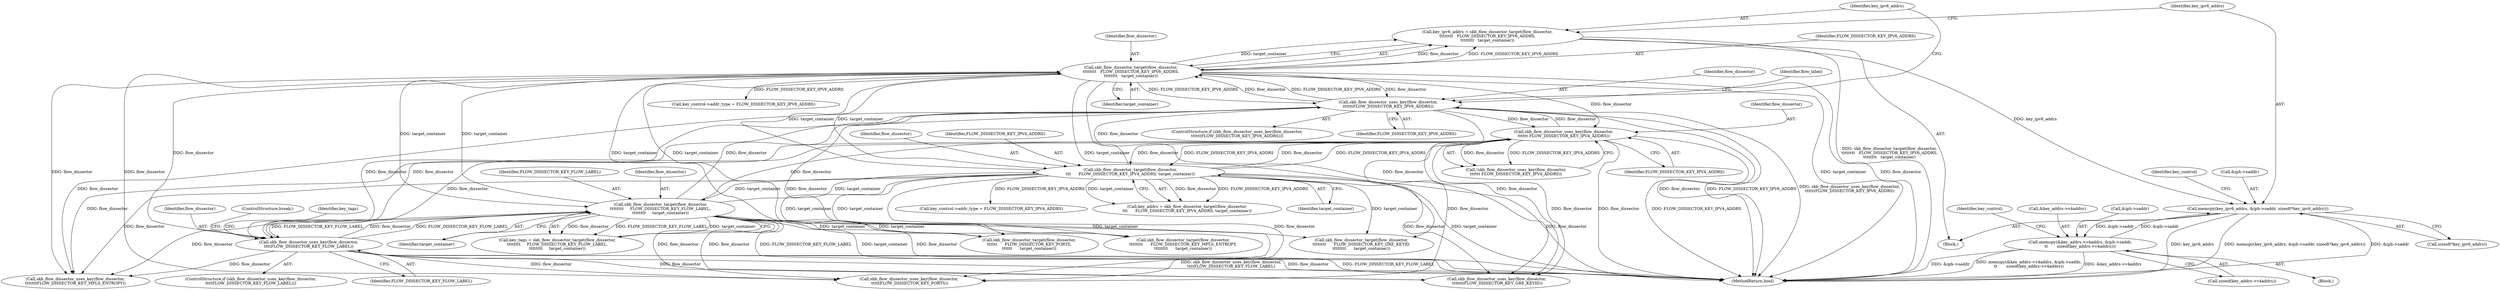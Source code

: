 digraph "0_linux_a6e544b0a88b53114bfa5a57e21b7be7a8dfc9d0@API" {
"1000306" [label="(Call,memcpy(key_ipv6_addrs, &iph->saddr, sizeof(*key_ipv6_addrs)))"];
"1000300" [label="(Call,key_ipv6_addrs = skb_flow_dissector_target(flow_dissector,\n\t\t\t\t\t\t\t\t   FLOW_DISSECTOR_KEY_IPV6_ADDRS,\n\t\t\t\t\t\t\t\t   target_container))"];
"1000302" [label="(Call,skb_flow_dissector_target(flow_dissector,\n\t\t\t\t\t\t\t\t   FLOW_DISSECTOR_KEY_IPV6_ADDRS,\n\t\t\t\t\t\t\t\t   target_container))"];
"1000295" [label="(Call,skb_flow_dissector_uses_key(flow_dissector,\n\t\t\t\t\t\tFLOW_DISSECTOR_KEY_IPV6_ADDRS))"];
"1000236" [label="(Call,skb_flow_dissector_uses_key(flow_dissector,\n\t\t\t\t\t\t FLOW_DISSECTOR_KEY_IPV4_ADDRS))"];
"1000328" [label="(Call,skb_flow_dissector_uses_key(flow_dissector,\n\t\t\t\tFLOW_DISSECTOR_KEY_FLOW_LABEL))"];
"1000334" [label="(Call,skb_flow_dissector_target(flow_dissector,\n\t\t\t\t\t\t\t\t     FLOW_DISSECTOR_KEY_FLOW_LABEL,\n\t\t\t\t\t\t\t\t     target_container))"];
"1000242" [label="(Call,skb_flow_dissector_target(flow_dissector,\n\t\t\t      FLOW_DISSECTOR_KEY_IPV4_ADDRS, target_container))"];
"1000246" [label="(Call,memcpy(&key_addrs->v4addrs, &iph->saddr,\n\t\t       sizeof(key_addrs->v4addrs)))"];
"1000306" [label="(Call,memcpy(key_ipv6_addrs, &iph->saddr, sizeof(*key_ipv6_addrs)))"];
"1000251" [label="(Call,&iph->saddr)"];
"1000300" [label="(Call,key_ipv6_addrs = skb_flow_dissector_target(flow_dissector,\n\t\t\t\t\t\t\t\t   FLOW_DISSECTOR_KEY_IPV6_ADDRS,\n\t\t\t\t\t\t\t\t   target_container))"];
"1000246" [label="(Call,memcpy(&key_addrs->v4addrs, &iph->saddr,\n\t\t       sizeof(key_addrs->v4addrs)))"];
"1000240" [label="(Call,key_addrs = skb_flow_dissector_target(flow_dissector,\n\t\t\t      FLOW_DISSECTOR_KEY_IPV4_ADDRS, target_container))"];
"1000739" [label="(Call,skb_flow_dissector_target(flow_dissector,\n\t\t\t\t\t\t      FLOW_DISSECTOR_KEY_PORTS,\n\t\t\t\t\t\t      target_container))"];
"1000295" [label="(Call,skb_flow_dissector_uses_key(flow_dissector,\n\t\t\t\t\t\tFLOW_DISSECTOR_KEY_IPV6_ADDRS))"];
"1000608" [label="(Call,skb_flow_dissector_uses_key(flow_dissector,\n \t\t\t\t\t\t\tFLOW_DISSECTOR_KEY_GRE_KEYID))"];
"1000261" [label="(Identifier,key_control)"];
"1000302" [label="(Call,skb_flow_dissector_target(flow_dissector,\n\t\t\t\t\t\t\t\t   FLOW_DISSECTOR_KEY_IPV6_ADDRS,\n\t\t\t\t\t\t\t\t   target_container))"];
"1000245" [label="(Identifier,target_container)"];
"1000243" [label="(Identifier,flow_dissector)"];
"1000191" [label="(Block,)"];
"1000294" [label="(ControlStructure,if (skb_flow_dissector_uses_key(flow_dissector,\n\t\t\t\t\t\tFLOW_DISSECTOR_KEY_IPV6_ADDRS)))"];
"1000315" [label="(Call,key_control->addr_type = FLOW_DISSECTOR_KEY_IPV6_ADDRS)"];
"1000317" [label="(Identifier,key_control)"];
"1000303" [label="(Identifier,flow_dissector)"];
"1000777" [label="(MethodReturn,bool)"];
"1000328" [label="(Call,skb_flow_dissector_uses_key(flow_dissector,\n\t\t\t\tFLOW_DISSECTOR_KEY_FLOW_LABEL))"];
"1000500" [label="(Call,skb_flow_dissector_uses_key(flow_dissector,\n\t\t\t\t\t\t\tFLOW_DISSECTOR_KEY_MPLS_ENTROPY))"];
"1000297" [label="(Identifier,FLOW_DISSECTOR_KEY_IPV6_ADDRS)"];
"1000247" [label="(Call,&key_addrs->v4addrs)"];
"1000506" [label="(Call,skb_flow_dissector_target(flow_dissector,\n\t\t\t\t\t\t\t\t      FLOW_DISSECTOR_KEY_MPLS_ENTROPY,\n\t\t\t\t\t\t\t\t      target_container))"];
"1000334" [label="(Call,skb_flow_dissector_target(flow_dissector,\n\t\t\t\t\t\t\t\t     FLOW_DISSECTOR_KEY_FLOW_LABEL,\n\t\t\t\t\t\t\t\t     target_container))"];
"1000296" [label="(Identifier,flow_dissector)"];
"1000236" [label="(Call,skb_flow_dissector_uses_key(flow_dissector,\n\t\t\t\t\t\t FLOW_DISSECTOR_KEY_IPV4_ADDRS))"];
"1000242" [label="(Call,skb_flow_dissector_target(flow_dissector,\n\t\t\t      FLOW_DISSECTOR_KEY_IPV4_ADDRS, target_container))"];
"1000330" [label="(Identifier,FLOW_DISSECTOR_KEY_FLOW_LABEL)"];
"1000329" [label="(Identifier,flow_dissector)"];
"1000304" [label="(Identifier,FLOW_DISSECTOR_KEY_IPV6_ADDRS)"];
"1000312" [label="(Call,sizeof(*key_ipv6_addrs))"];
"1000614" [label="(Call,skb_flow_dissector_target(flow_dissector,\n\t\t\t\t\t\t\t\t      FLOW_DISSECTOR_KEY_GRE_KEYID,\n\t\t\t\t\t\t\t\t      target_container))"];
"1000305" [label="(Identifier,target_container)"];
"1000307" [label="(Identifier,key_ipv6_addrs)"];
"1000344" [label="(ControlStructure,break;)"];
"1000301" [label="(Identifier,key_ipv6_addrs)"];
"1000733" [label="(Call,skb_flow_dissector_uses_key(flow_dissector,\n \t\t\t\t\tFLOW_DISSECTOR_KEY_PORTS))"];
"1000238" [label="(Identifier,FLOW_DISSECTOR_KEY_IPV4_ADDRS)"];
"1000327" [label="(ControlStructure,if (skb_flow_dissector_uses_key(flow_dissector,\n\t\t\t\tFLOW_DISSECTOR_KEY_FLOW_LABEL)))"];
"1000308" [label="(Call,&iph->saddr)"];
"1000337" [label="(Identifier,target_container)"];
"1000335" [label="(Identifier,flow_dissector)"];
"1000259" [label="(Call,key_control->addr_type = FLOW_DISSECTOR_KEY_IPV4_ADDRS)"];
"1000321" [label="(Identifier,flow_label)"];
"1000336" [label="(Identifier,FLOW_DISSECTOR_KEY_FLOW_LABEL)"];
"1000235" [label="(Call,!skb_flow_dissector_uses_key(flow_dissector,\n\t\t\t\t\t\t FLOW_DISSECTOR_KEY_IPV4_ADDRS))"];
"1000332" [label="(Call,key_tags = skb_flow_dissector_target(flow_dissector,\n\t\t\t\t\t\t\t\t     FLOW_DISSECTOR_KEY_FLOW_LABEL,\n\t\t\t\t\t\t\t\t     target_container))"];
"1000237" [label="(Identifier,flow_dissector)"];
"1000244" [label="(Identifier,FLOW_DISSECTOR_KEY_IPV4_ADDRS)"];
"1000306" [label="(Call,memcpy(key_ipv6_addrs, &iph->saddr, sizeof(*key_ipv6_addrs)))"];
"1000298" [label="(Block,)"];
"1000333" [label="(Identifier,key_tags)"];
"1000255" [label="(Call,sizeof(key_addrs->v4addrs))"];
"1000306" -> "1000298"  [label="AST: "];
"1000306" -> "1000312"  [label="CFG: "];
"1000307" -> "1000306"  [label="AST: "];
"1000308" -> "1000306"  [label="AST: "];
"1000312" -> "1000306"  [label="AST: "];
"1000317" -> "1000306"  [label="CFG: "];
"1000306" -> "1000777"  [label="DDG: key_ipv6_addrs"];
"1000306" -> "1000777"  [label="DDG: memcpy(key_ipv6_addrs, &iph->saddr, sizeof(*key_ipv6_addrs))"];
"1000306" -> "1000777"  [label="DDG: &iph->saddr"];
"1000306" -> "1000246"  [label="DDG: &iph->saddr"];
"1000300" -> "1000306"  [label="DDG: key_ipv6_addrs"];
"1000246" -> "1000306"  [label="DDG: &iph->saddr"];
"1000300" -> "1000298"  [label="AST: "];
"1000300" -> "1000302"  [label="CFG: "];
"1000301" -> "1000300"  [label="AST: "];
"1000302" -> "1000300"  [label="AST: "];
"1000307" -> "1000300"  [label="CFG: "];
"1000300" -> "1000777"  [label="DDG: skb_flow_dissector_target(flow_dissector,\n\t\t\t\t\t\t\t\t   FLOW_DISSECTOR_KEY_IPV6_ADDRS,\n\t\t\t\t\t\t\t\t   target_container)"];
"1000302" -> "1000300"  [label="DDG: flow_dissector"];
"1000302" -> "1000300"  [label="DDG: FLOW_DISSECTOR_KEY_IPV6_ADDRS"];
"1000302" -> "1000300"  [label="DDG: target_container"];
"1000302" -> "1000305"  [label="CFG: "];
"1000303" -> "1000302"  [label="AST: "];
"1000304" -> "1000302"  [label="AST: "];
"1000305" -> "1000302"  [label="AST: "];
"1000302" -> "1000777"  [label="DDG: flow_dissector"];
"1000302" -> "1000777"  [label="DDG: target_container"];
"1000302" -> "1000236"  [label="DDG: flow_dissector"];
"1000302" -> "1000242"  [label="DDG: target_container"];
"1000302" -> "1000295"  [label="DDG: flow_dissector"];
"1000302" -> "1000295"  [label="DDG: FLOW_DISSECTOR_KEY_IPV6_ADDRS"];
"1000295" -> "1000302"  [label="DDG: flow_dissector"];
"1000295" -> "1000302"  [label="DDG: FLOW_DISSECTOR_KEY_IPV6_ADDRS"];
"1000242" -> "1000302"  [label="DDG: target_container"];
"1000334" -> "1000302"  [label="DDG: target_container"];
"1000302" -> "1000315"  [label="DDG: FLOW_DISSECTOR_KEY_IPV6_ADDRS"];
"1000302" -> "1000328"  [label="DDG: flow_dissector"];
"1000302" -> "1000334"  [label="DDG: target_container"];
"1000302" -> "1000500"  [label="DDG: flow_dissector"];
"1000302" -> "1000506"  [label="DDG: target_container"];
"1000302" -> "1000608"  [label="DDG: flow_dissector"];
"1000302" -> "1000614"  [label="DDG: target_container"];
"1000302" -> "1000733"  [label="DDG: flow_dissector"];
"1000302" -> "1000739"  [label="DDG: target_container"];
"1000295" -> "1000294"  [label="AST: "];
"1000295" -> "1000297"  [label="CFG: "];
"1000296" -> "1000295"  [label="AST: "];
"1000297" -> "1000295"  [label="AST: "];
"1000301" -> "1000295"  [label="CFG: "];
"1000321" -> "1000295"  [label="CFG: "];
"1000295" -> "1000777"  [label="DDG: flow_dissector"];
"1000295" -> "1000777"  [label="DDG: FLOW_DISSECTOR_KEY_IPV6_ADDRS"];
"1000295" -> "1000777"  [label="DDG: skb_flow_dissector_uses_key(flow_dissector,\n\t\t\t\t\t\tFLOW_DISSECTOR_KEY_IPV6_ADDRS)"];
"1000295" -> "1000236"  [label="DDG: flow_dissector"];
"1000236" -> "1000295"  [label="DDG: flow_dissector"];
"1000328" -> "1000295"  [label="DDG: flow_dissector"];
"1000334" -> "1000295"  [label="DDG: flow_dissector"];
"1000242" -> "1000295"  [label="DDG: flow_dissector"];
"1000295" -> "1000328"  [label="DDG: flow_dissector"];
"1000295" -> "1000500"  [label="DDG: flow_dissector"];
"1000295" -> "1000608"  [label="DDG: flow_dissector"];
"1000295" -> "1000733"  [label="DDG: flow_dissector"];
"1000236" -> "1000235"  [label="AST: "];
"1000236" -> "1000238"  [label="CFG: "];
"1000237" -> "1000236"  [label="AST: "];
"1000238" -> "1000236"  [label="AST: "];
"1000235" -> "1000236"  [label="CFG: "];
"1000236" -> "1000777"  [label="DDG: flow_dissector"];
"1000236" -> "1000777"  [label="DDG: FLOW_DISSECTOR_KEY_IPV4_ADDRS"];
"1000236" -> "1000235"  [label="DDG: flow_dissector"];
"1000236" -> "1000235"  [label="DDG: FLOW_DISSECTOR_KEY_IPV4_ADDRS"];
"1000328" -> "1000236"  [label="DDG: flow_dissector"];
"1000334" -> "1000236"  [label="DDG: flow_dissector"];
"1000242" -> "1000236"  [label="DDG: flow_dissector"];
"1000242" -> "1000236"  [label="DDG: FLOW_DISSECTOR_KEY_IPV4_ADDRS"];
"1000236" -> "1000242"  [label="DDG: flow_dissector"];
"1000236" -> "1000242"  [label="DDG: FLOW_DISSECTOR_KEY_IPV4_ADDRS"];
"1000236" -> "1000500"  [label="DDG: flow_dissector"];
"1000236" -> "1000608"  [label="DDG: flow_dissector"];
"1000236" -> "1000733"  [label="DDG: flow_dissector"];
"1000328" -> "1000327"  [label="AST: "];
"1000328" -> "1000330"  [label="CFG: "];
"1000329" -> "1000328"  [label="AST: "];
"1000330" -> "1000328"  [label="AST: "];
"1000333" -> "1000328"  [label="CFG: "];
"1000344" -> "1000328"  [label="CFG: "];
"1000328" -> "1000777"  [label="DDG: skb_flow_dissector_uses_key(flow_dissector,\n\t\t\t\tFLOW_DISSECTOR_KEY_FLOW_LABEL)"];
"1000328" -> "1000777"  [label="DDG: flow_dissector"];
"1000328" -> "1000777"  [label="DDG: FLOW_DISSECTOR_KEY_FLOW_LABEL"];
"1000334" -> "1000328"  [label="DDG: FLOW_DISSECTOR_KEY_FLOW_LABEL"];
"1000328" -> "1000334"  [label="DDG: flow_dissector"];
"1000328" -> "1000334"  [label="DDG: FLOW_DISSECTOR_KEY_FLOW_LABEL"];
"1000328" -> "1000500"  [label="DDG: flow_dissector"];
"1000328" -> "1000608"  [label="DDG: flow_dissector"];
"1000328" -> "1000733"  [label="DDG: flow_dissector"];
"1000334" -> "1000332"  [label="AST: "];
"1000334" -> "1000337"  [label="CFG: "];
"1000335" -> "1000334"  [label="AST: "];
"1000336" -> "1000334"  [label="AST: "];
"1000337" -> "1000334"  [label="AST: "];
"1000332" -> "1000334"  [label="CFG: "];
"1000334" -> "1000777"  [label="DDG: FLOW_DISSECTOR_KEY_FLOW_LABEL"];
"1000334" -> "1000777"  [label="DDG: target_container"];
"1000334" -> "1000777"  [label="DDG: flow_dissector"];
"1000334" -> "1000242"  [label="DDG: target_container"];
"1000334" -> "1000332"  [label="DDG: flow_dissector"];
"1000334" -> "1000332"  [label="DDG: FLOW_DISSECTOR_KEY_FLOW_LABEL"];
"1000334" -> "1000332"  [label="DDG: target_container"];
"1000242" -> "1000334"  [label="DDG: target_container"];
"1000334" -> "1000500"  [label="DDG: flow_dissector"];
"1000334" -> "1000506"  [label="DDG: target_container"];
"1000334" -> "1000608"  [label="DDG: flow_dissector"];
"1000334" -> "1000614"  [label="DDG: target_container"];
"1000334" -> "1000733"  [label="DDG: flow_dissector"];
"1000334" -> "1000739"  [label="DDG: target_container"];
"1000242" -> "1000240"  [label="AST: "];
"1000242" -> "1000245"  [label="CFG: "];
"1000243" -> "1000242"  [label="AST: "];
"1000244" -> "1000242"  [label="AST: "];
"1000245" -> "1000242"  [label="AST: "];
"1000240" -> "1000242"  [label="CFG: "];
"1000242" -> "1000777"  [label="DDG: target_container"];
"1000242" -> "1000777"  [label="DDG: flow_dissector"];
"1000242" -> "1000240"  [label="DDG: flow_dissector"];
"1000242" -> "1000240"  [label="DDG: FLOW_DISSECTOR_KEY_IPV4_ADDRS"];
"1000242" -> "1000240"  [label="DDG: target_container"];
"1000242" -> "1000259"  [label="DDG: FLOW_DISSECTOR_KEY_IPV4_ADDRS"];
"1000242" -> "1000500"  [label="DDG: flow_dissector"];
"1000242" -> "1000506"  [label="DDG: target_container"];
"1000242" -> "1000608"  [label="DDG: flow_dissector"];
"1000242" -> "1000614"  [label="DDG: target_container"];
"1000242" -> "1000733"  [label="DDG: flow_dissector"];
"1000242" -> "1000739"  [label="DDG: target_container"];
"1000246" -> "1000191"  [label="AST: "];
"1000246" -> "1000255"  [label="CFG: "];
"1000247" -> "1000246"  [label="AST: "];
"1000251" -> "1000246"  [label="AST: "];
"1000255" -> "1000246"  [label="AST: "];
"1000261" -> "1000246"  [label="CFG: "];
"1000246" -> "1000777"  [label="DDG: &iph->saddr"];
"1000246" -> "1000777"  [label="DDG: memcpy(&key_addrs->v4addrs, &iph->saddr,\n\t\t       sizeof(key_addrs->v4addrs))"];
"1000246" -> "1000777"  [label="DDG: &key_addrs->v4addrs"];
}
